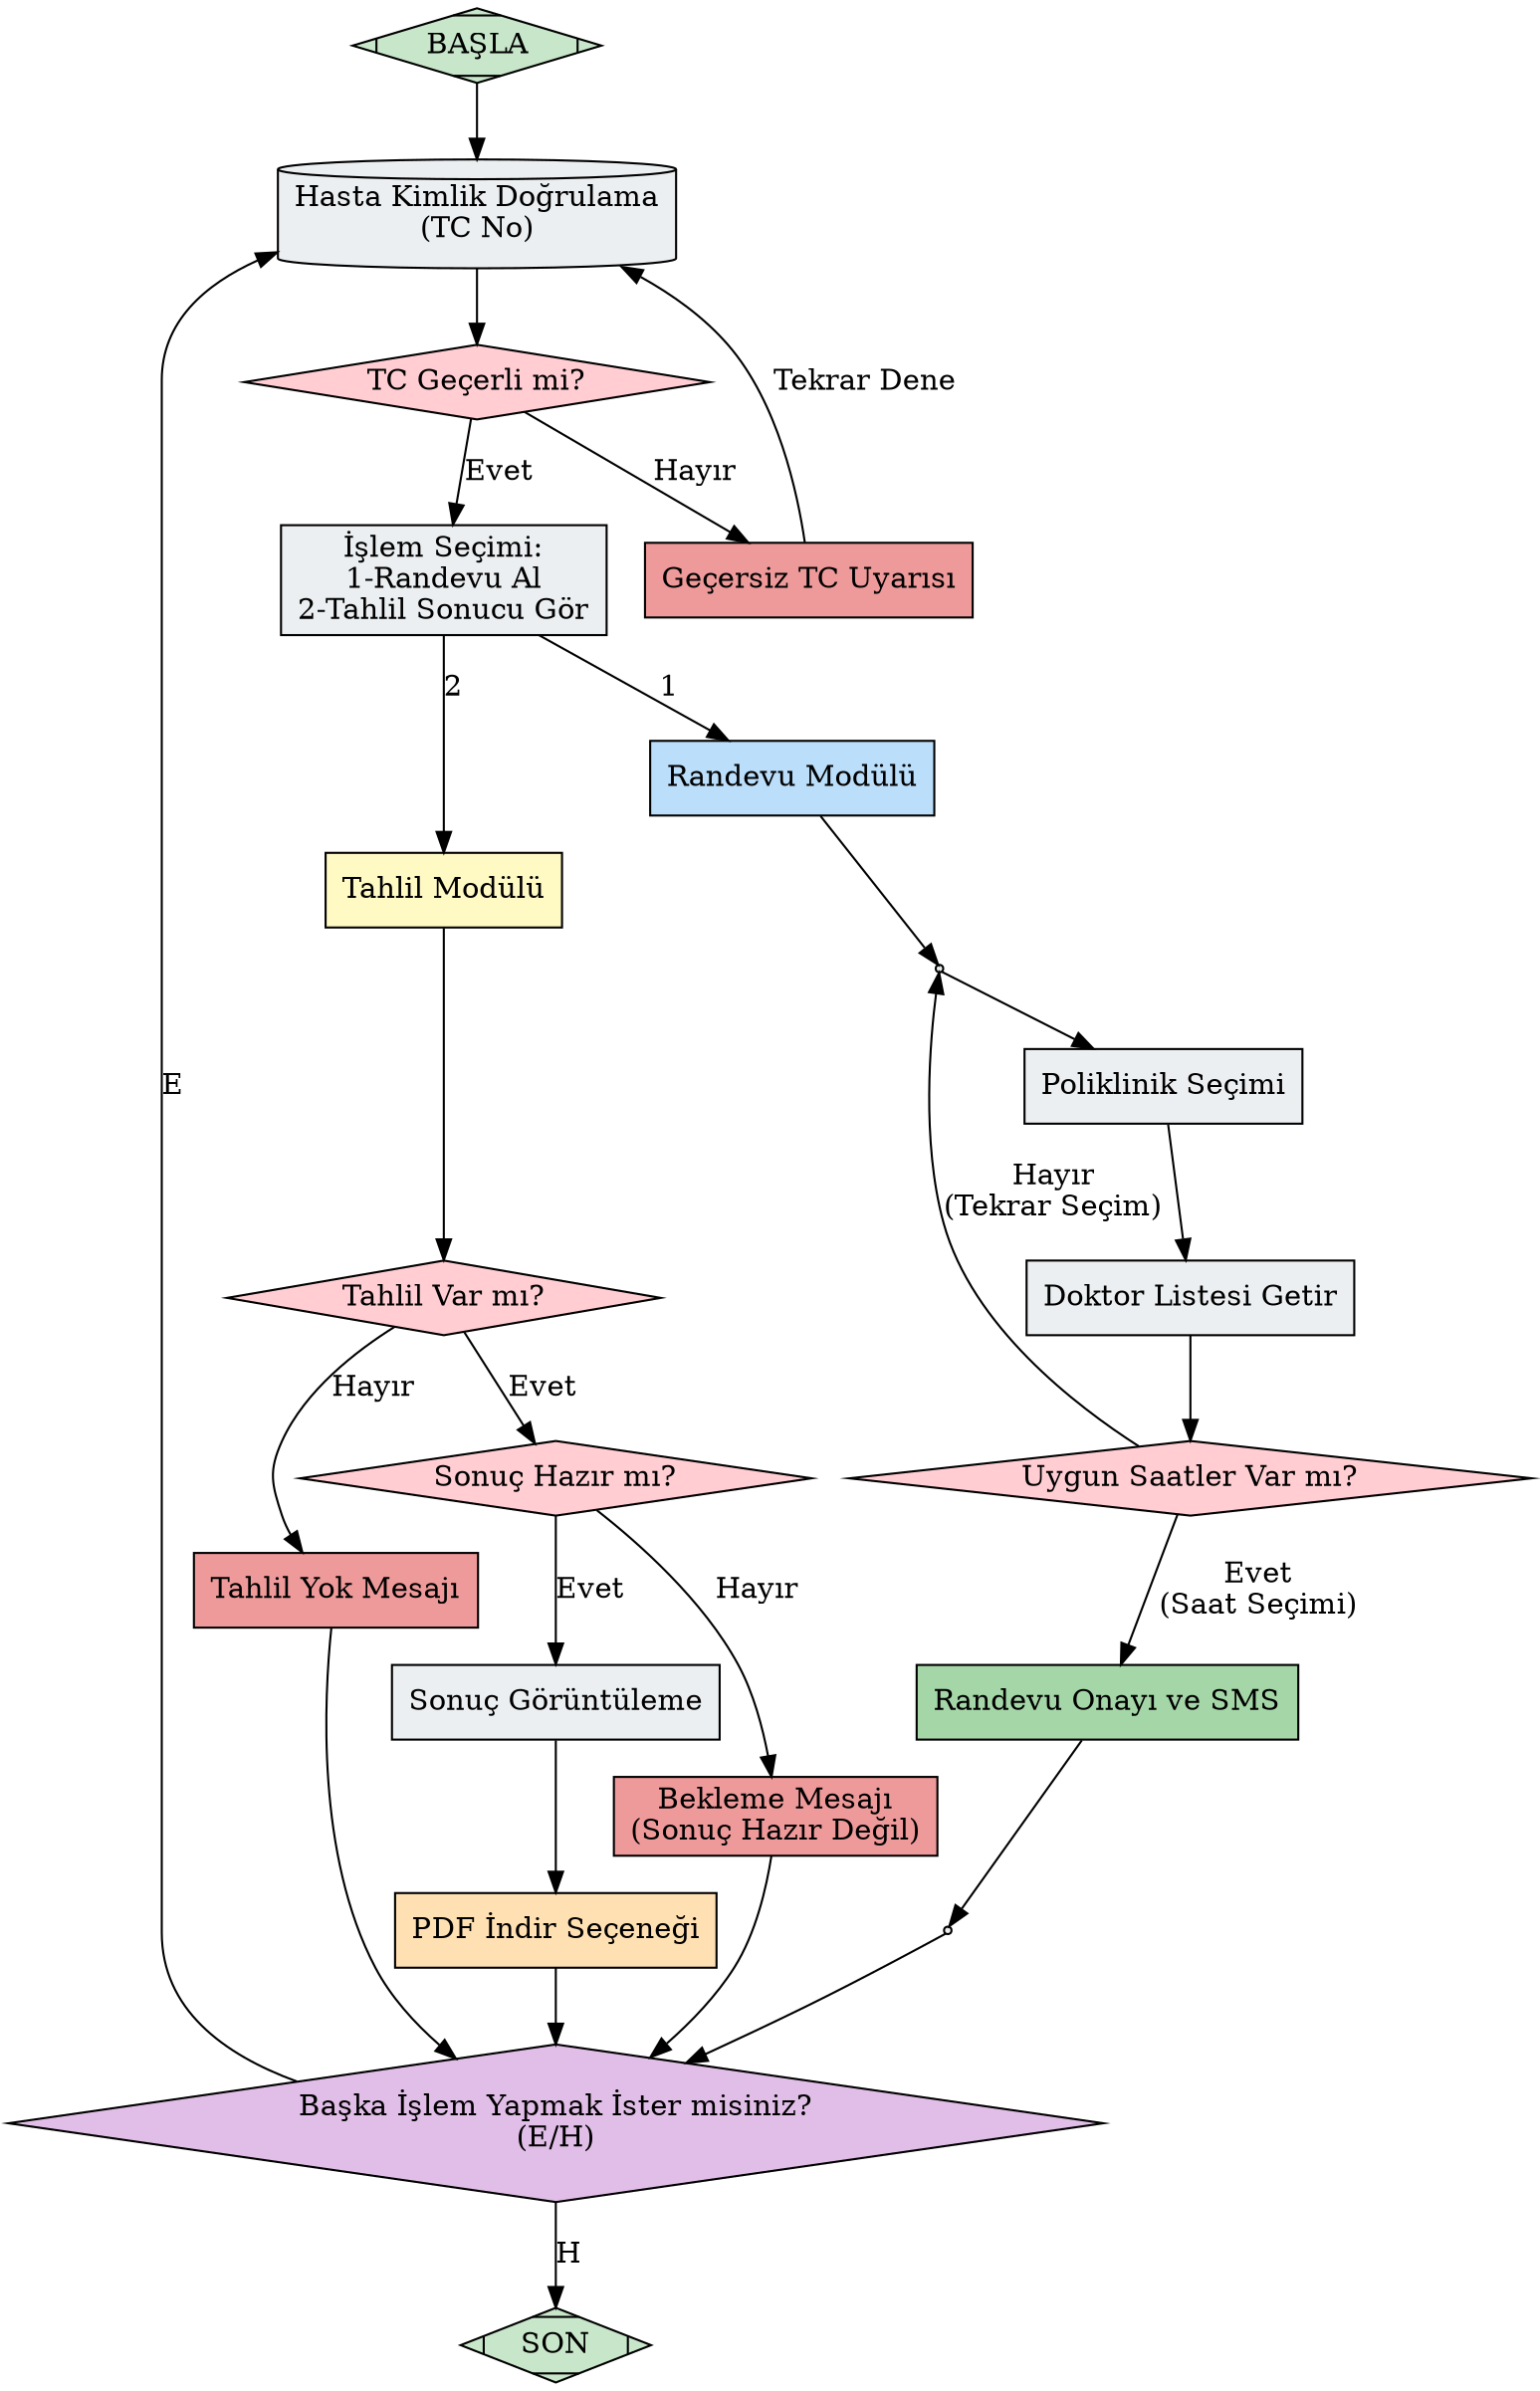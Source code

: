 digraph HastaneSistemi {
    // Düğüm Tanımlamaları
    node [shape=box, style="filled", fillcolor="#ECEFF1"];
    
    start [label="BAŞLA", shape=Mdiamond, fillcolor="#C8E6C9"];
    tc_dogrulama [label="Hasta Kimlik Doğrulama\n(TC No)", shape=cylinder];
    tc_gecerli_mi [label="TC Geçerli mi?", shape=diamond, fillcolor="#FFCDD2"];
    islem_secimi [label="İşlem Seçimi:\n1-Randevu Al\n2-Tahlil Sonucu Gör", shape=box];
    
    // Randevu Akışı
    randevu_al [label="Randevu Modülü", fillcolor="#BBDEFB"];
    randevu_dongu_start [label="Randevu Döngü Başlangıcı", shape=point];
    poliklinik_sec [label="Poliklinik Seçimi"];
    doktor_listesi [label="Doktor Listesi Getir"];
    saat_uygun_mu [label="Uygun Saatler Var mı?", shape=diamond, fillcolor="#FFCDD2"];
    randevu_onay [label="Randevu Onayı ve SMS", fillcolor="#A5D6A7"];
    randevu_son [label="Randevu Akışı Tamamlandı", shape=point];

    // Tahlil Akışı
    tahlil_gor [label="Tahlil Modülü", fillcolor="#FFF9C4"];
    tahlil_var_mi [label="Tahlil Var mı?", shape=diamond, fillcolor="#FFCDD2"];
    sonuc_hazir_mi [label="Sonuç Hazır mı?", shape=diamond, fillcolor="#FFCDD2"];
    sonuc_goster [label="Sonuç Görüntüleme"];
    pdf_indir [label="PDF İndir Seçeneği", fillcolor="#FFE0B2"];
    bekleme_mesaji [label="Bekleme Mesajı\n(Sonuç Hazır Değil)", fillcolor="#EF9A9A"];
    tahlil_yok_mesaj [label="Tahlil Yok Mesajı", fillcolor="#EF9A9A"];

    // Bitiş Akışı
    baska_islem [label="Başka İşlem Yapmak İster misiniz?\n(E/H)", shape=diamond, fillcolor="#E1BEE7"];
    hata_tc [label="Geçersiz TC Uyarısı", fillcolor="#EF9A9A"];
    end [label="SON", shape=Mdiamond, fillcolor="#C8E6C9"];
    
    // Akış Bağlantıları
    start -> tc_dogrulama;
    tc_dogrulama -> tc_gecerli_mi;
    
    // TC Doğrulama Koşulu
    tc_gecerli_mi -> islem_secimi [label="Evet"];
    tc_gecerli_mi -> hata_tc [label="Hayır"];
    hata_tc -> tc_dogrulama [label="Tekrar Dene"];
    
    // İşlem Seçimi Koşulu
    islem_secimi -> randevu_al [label="1"];
    islem_secimi -> tahlil_gor [label="2"];
    
    // Randevu Akışı Detayları
    randevu_al -> randevu_dongu_start;
    randevu_dongu_start -> poliklinik_sec;
    poliklinik_sec -> doktor_listesi;
    doktor_listesi -> saat_uygun_mu;
    saat_uygun_mu -> randevu_onay [label="Evet\n(Saat Seçimi)"];
    saat_uygun_mu -> randevu_dongu_start [label="Hayır\n(Tekrar Seçim)"]; // Uygun saat yoksa döngüye dön
    randevu_onay -> randevu_son;
    randevu_son -> baska_islem;
    
    // Tahlil Akışı Detayları
    tahlil_gor -> tahlil_var_mi;
    tahlil_var_mi -> sonuc_hazir_mi [label="Evet"];
    tahlil_var_mi -> tahlil_yok_mesaj [label="Hayır"];
    
    sonuc_hazir_mi -> sonuc_goster [label="Evet"];
    sonuc_hazir_mi -> bekleme_mesaji [label="Hayır"];
    
    sonuc_goster -> pdf_indir;
    
    pdf_indir -> baska_islem;
    bekleme_mesaji -> baska_islem;
    tahlil_yok_mesaj -> baska_islem;

    // Bitiş Akışı
    baska_islem -> tc_dogrulama [label="E"]; // Döngü
    baska_islem -> end [label="H"];
}
